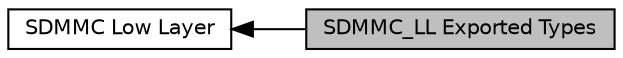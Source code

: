 digraph "SDMMC_LL Exported Types"
{
  edge [fontname="Helvetica",fontsize="10",labelfontname="Helvetica",labelfontsize="10"];
  node [fontname="Helvetica",fontsize="10",shape=record];
  rankdir=LR;
  Node0 [label="SDMMC_LL Exported Types",height=0.2,width=0.4,color="black", fillcolor="grey75", style="filled", fontcolor="black"];
  Node1 [label="SDMMC Low Layer",height=0.2,width=0.4,color="black", fillcolor="white", style="filled",URL="$group___s_d_m_m_c___l_l.html",tooltip="Low layer module for SD. "];
  Node1->Node0 [shape=plaintext, dir="back", style="solid"];
}
